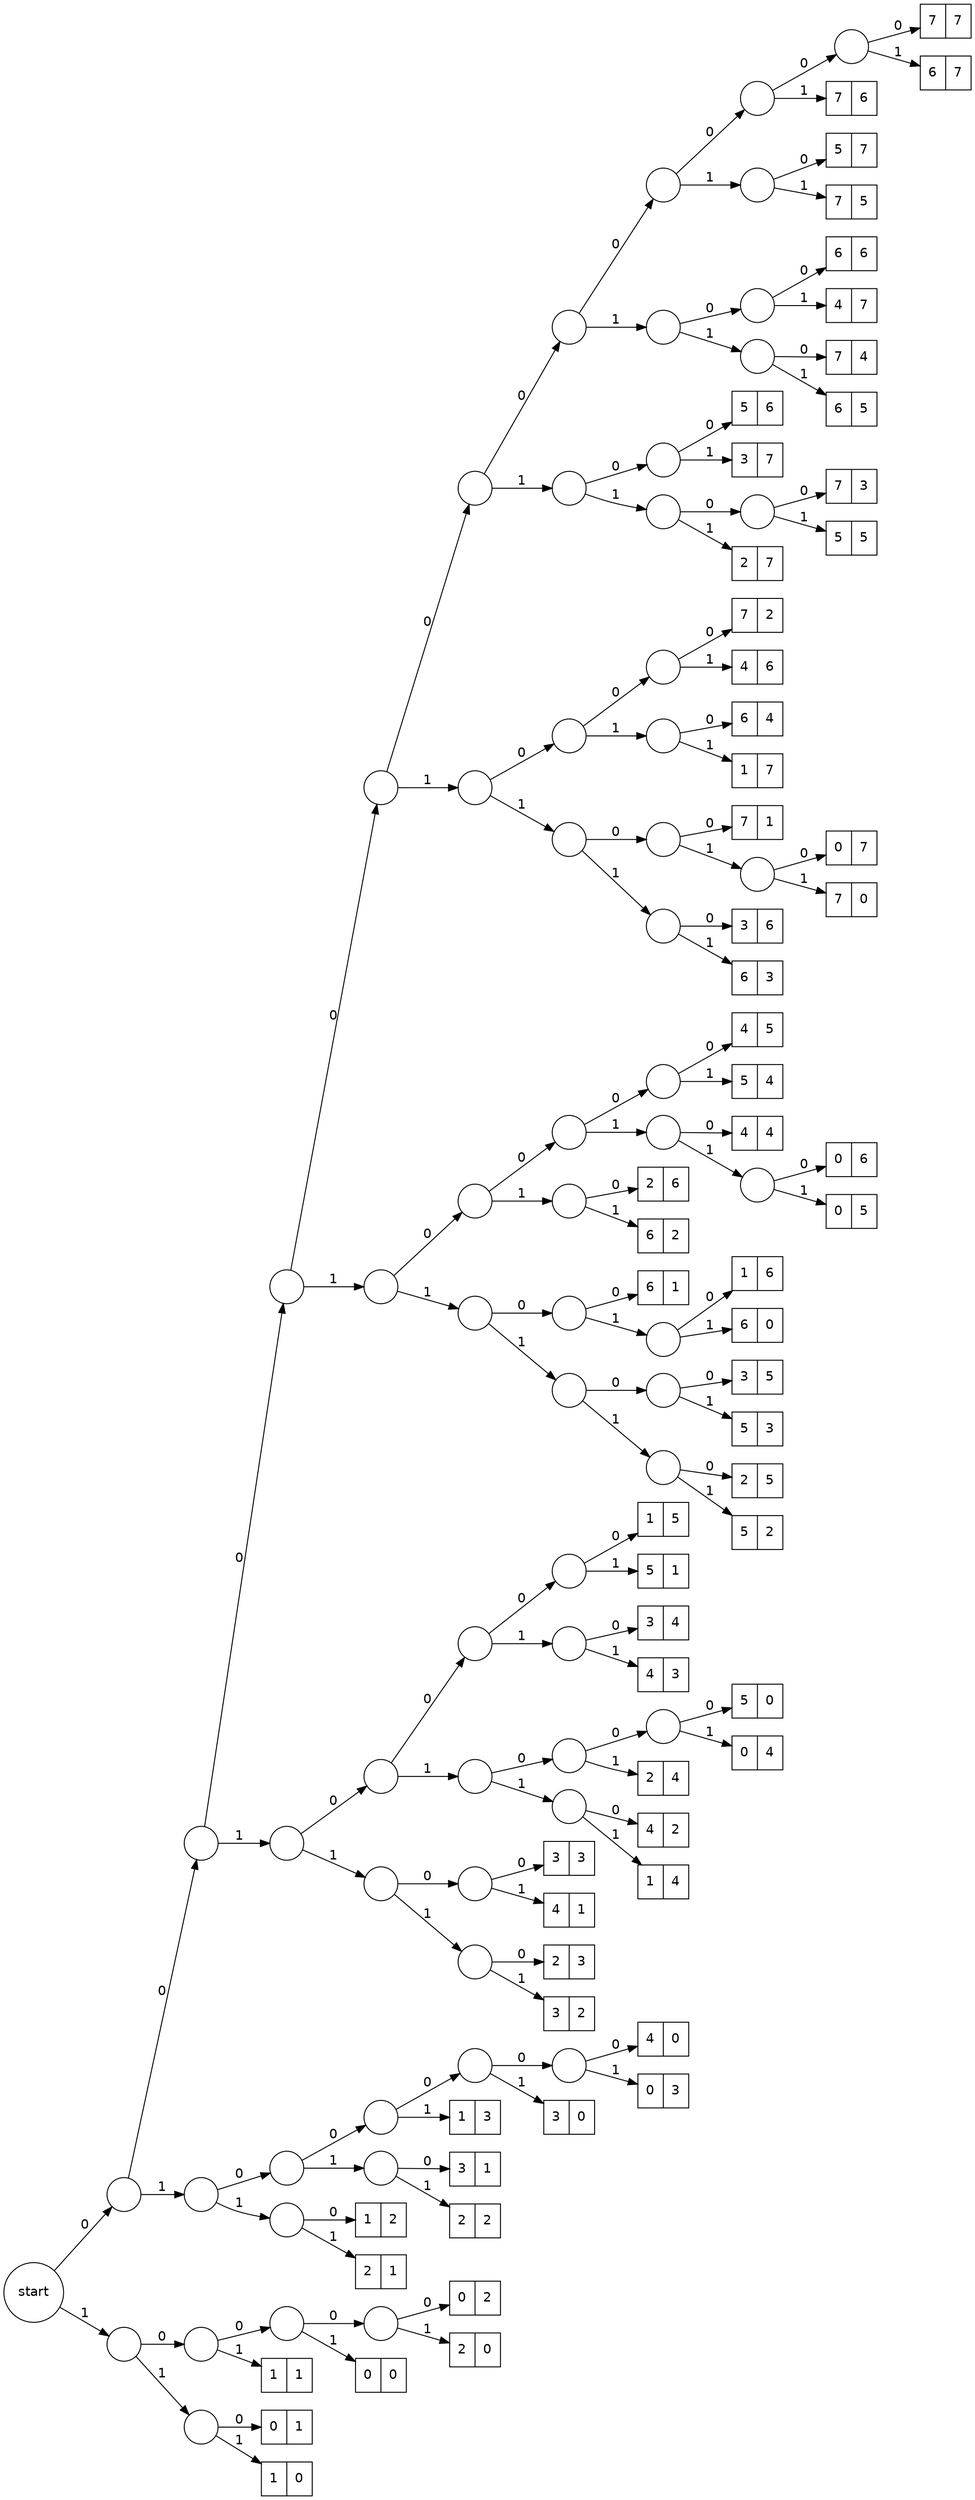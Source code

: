 digraph huffman {
  node [fontname="DejaVuSans"];
  edge [fontname="DejaVuSans"];
  margin = "0";
  rankdir = "LR";

  start [shape=circle,label="start"];
  start -> n0 [label="0"];
  start -> n1 [label="1"];
  n0 [shape=circle,label=""];
  n0 -> n00 [label="0"];
  n0 -> n01 [label="1"];
  n00 [shape=circle,label=""];
  n00 -> n000 [label="0"];
  n00 -> n001 [label="1"];
  n000 [shape=circle,label=""];
  n000 -> n0000 [label="0"];
  n000 -> n0001 [label="1"];
  n0000 [shape=circle,label=""];
  n0000 -> n00000 [label="0"];
  n0000 -> n00001 [label="1"];
  n00000 [shape=circle,label=""];
  n00000 -> n000000 [label="0"];
  n00000 -> n000001 [label="1"];
  n000000 [shape=circle,label=""];
  n000000 -> n0000000 [label="0"];
  n000000 -> n0000001 [label="1"];
  n0000000 [shape=circle,label=""];
  n0000000 -> n00000000 [label="0"];
  n0000000 -> n00000001 [label="1"];
  n00000000 [shape=circle,label=""];
  n00000000 -> n000000000 [label="0"];
  n00000000 -> n000000001 [label="1"];
  n000000000 [shape=circle,label=""];
  n000000000 -> n0000000000 [label="0"];
  n000000000 -> n0000000001 [label="1"];
  n0000000000 [shape=record,label="{7|7}"];
  n0000000001 [shape=record,label="{6|7}"];
  n000000001 [shape=record,label="{7|6}"];
  n00000001 [shape=circle,label=""];
  n00000001 -> n000000010 [label="0"];
  n00000001 -> n000000011 [label="1"];
  n000000010 [shape=record,label="{5|7}"];
  n000000011 [shape=record,label="{7|5}"];
  n0000001 [shape=circle,label=""];
  n0000001 -> n00000010 [label="0"];
  n0000001 -> n00000011 [label="1"];
  n00000010 [shape=circle,label=""];
  n00000010 -> n000000100 [label="0"];
  n00000010 -> n000000101 [label="1"];
  n000000100 [shape=record,label="{6|6}"];
  n000000101 [shape=record,label="{4|7}"];
  n00000011 [shape=circle,label=""];
  n00000011 -> n000000110 [label="0"];
  n00000011 -> n000000111 [label="1"];
  n000000110 [shape=record,label="{7|4}"];
  n000000111 [shape=record,label="{6|5}"];
  n000001 [shape=circle,label=""];
  n000001 -> n0000010 [label="0"];
  n000001 -> n0000011 [label="1"];
  n0000010 [shape=circle,label=""];
  n0000010 -> n00000100 [label="0"];
  n0000010 -> n00000101 [label="1"];
  n00000100 [shape=record,label="{5|6}"];
  n00000101 [shape=record,label="{3|7}"];
  n0000011 [shape=circle,label=""];
  n0000011 -> n00000110 [label="0"];
  n0000011 -> n00000111 [label="1"];
  n00000110 [shape=circle,label=""];
  n00000110 -> n000001100 [label="0"];
  n00000110 -> n000001101 [label="1"];
  n000001100 [shape=record,label="{7|3}"];
  n000001101 [shape=record,label="{5|5}"];
  n00000111 [shape=record,label="{2|7}"];
  n00001 [shape=circle,label=""];
  n00001 -> n000010 [label="0"];
  n00001 -> n000011 [label="1"];
  n000010 [shape=circle,label=""];
  n000010 -> n0000100 [label="0"];
  n000010 -> n0000101 [label="1"];
  n0000100 [shape=circle,label=""];
  n0000100 -> n00001000 [label="0"];
  n0000100 -> n00001001 [label="1"];
  n00001000 [shape=record,label="{7|2}"];
  n00001001 [shape=record,label="{4|6}"];
  n0000101 [shape=circle,label=""];
  n0000101 -> n00001010 [label="0"];
  n0000101 -> n00001011 [label="1"];
  n00001010 [shape=record,label="{6|4}"];
  n00001011 [shape=record,label="{1|7}"];
  n000011 [shape=circle,label=""];
  n000011 -> n0000110 [label="0"];
  n000011 -> n0000111 [label="1"];
  n0000110 [shape=circle,label=""];
  n0000110 -> n00001100 [label="0"];
  n0000110 -> n00001101 [label="1"];
  n00001100 [shape=record,label="{7|1}"];
  n00001101 [shape=circle,label=""];
  n00001101 -> n000011010 [label="0"];
  n00001101 -> n000011011 [label="1"];
  n000011010 [shape=record,label="{0|7}"];
  n000011011 [shape=record,label="{7|0}"];
  n0000111 [shape=circle,label=""];
  n0000111 -> n00001110 [label="0"];
  n0000111 -> n00001111 [label="1"];
  n00001110 [shape=record,label="{3|6}"];
  n00001111 [shape=record,label="{6|3}"];
  n0001 [shape=circle,label=""];
  n0001 -> n00010 [label="0"];
  n0001 -> n00011 [label="1"];
  n00010 [shape=circle,label=""];
  n00010 -> n000100 [label="0"];
  n00010 -> n000101 [label="1"];
  n000100 [shape=circle,label=""];
  n000100 -> n0001000 [label="0"];
  n000100 -> n0001001 [label="1"];
  n0001000 [shape=circle,label=""];
  n0001000 -> n00010000 [label="0"];
  n0001000 -> n00010001 [label="1"];
  n00010000 [shape=record,label="{4|5}"];
  n00010001 [shape=record,label="{5|4}"];
  n0001001 [shape=circle,label=""];
  n0001001 -> n00010010 [label="0"];
  n0001001 -> n00010011 [label="1"];
  n00010010 [shape=record,label="{4|4}"];
  n00010011 [shape=circle,label=""];
  n00010011 -> n000100110 [label="0"];
  n00010011 -> n000100111 [label="1"];
  n000100110 [shape=record,label="{0|6}"];
  n000100111 [shape=record,label="{0|5}"];
  n000101 [shape=circle,label=""];
  n000101 -> n0001010 [label="0"];
  n000101 -> n0001011 [label="1"];
  n0001010 [shape=record,label="{2|6}"];
  n0001011 [shape=record,label="{6|2}"];
  n00011 [shape=circle,label=""];
  n00011 -> n000110 [label="0"];
  n00011 -> n000111 [label="1"];
  n000110 [shape=circle,label=""];
  n000110 -> n0001100 [label="0"];
  n000110 -> n0001101 [label="1"];
  n0001100 [shape=record,label="{6|1}"];
  n0001101 [shape=circle,label=""];
  n0001101 -> n00011010 [label="0"];
  n0001101 -> n00011011 [label="1"];
  n00011010 [shape=record,label="{1|6}"];
  n00011011 [shape=record,label="{6|0}"];
  n000111 [shape=circle,label=""];
  n000111 -> n0001110 [label="0"];
  n000111 -> n0001111 [label="1"];
  n0001110 [shape=circle,label=""];
  n0001110 -> n00011100 [label="0"];
  n0001110 -> n00011101 [label="1"];
  n00011100 [shape=record,label="{3|5}"];
  n00011101 [shape=record,label="{5|3}"];
  n0001111 [shape=circle,label=""];
  n0001111 -> n00011110 [label="0"];
  n0001111 -> n00011111 [label="1"];
  n00011110 [shape=record,label="{2|5}"];
  n00011111 [shape=record,label="{5|2}"];
  n001 [shape=circle,label=""];
  n001 -> n0010 [label="0"];
  n001 -> n0011 [label="1"];
  n0010 [shape=circle,label=""];
  n0010 -> n00100 [label="0"];
  n0010 -> n00101 [label="1"];
  n00100 [shape=circle,label=""];
  n00100 -> n001000 [label="0"];
  n00100 -> n001001 [label="1"];
  n001000 [shape=circle,label=""];
  n001000 -> n0010000 [label="0"];
  n001000 -> n0010001 [label="1"];
  n0010000 [shape=record,label="{1|5}"];
  n0010001 [shape=record,label="{5|1}"];
  n001001 [shape=circle,label=""];
  n001001 -> n0010010 [label="0"];
  n001001 -> n0010011 [label="1"];
  n0010010 [shape=record,label="{3|4}"];
  n0010011 [shape=record,label="{4|3}"];
  n00101 [shape=circle,label=""];
  n00101 -> n001010 [label="0"];
  n00101 -> n001011 [label="1"];
  n001010 [shape=circle,label=""];
  n001010 -> n0010100 [label="0"];
  n001010 -> n0010101 [label="1"];
  n0010100 [shape=circle,label=""];
  n0010100 -> n00101000 [label="0"];
  n0010100 -> n00101001 [label="1"];
  n00101000 [shape=record,label="{5|0}"];
  n00101001 [shape=record,label="{0|4}"];
  n0010101 [shape=record,label="{2|4}"];
  n001011 [shape=circle,label=""];
  n001011 -> n0010110 [label="0"];
  n001011 -> n0010111 [label="1"];
  n0010110 [shape=record,label="{4|2}"];
  n0010111 [shape=record,label="{1|4}"];
  n0011 [shape=circle,label=""];
  n0011 -> n00110 [label="0"];
  n0011 -> n00111 [label="1"];
  n00110 [shape=circle,label=""];
  n00110 -> n001100 [label="0"];
  n00110 -> n001101 [label="1"];
  n001100 [shape=record,label="{3|3}"];
  n001101 [shape=record,label="{4|1}"];
  n00111 [shape=circle,label=""];
  n00111 -> n001110 [label="0"];
  n00111 -> n001111 [label="1"];
  n001110 [shape=record,label="{2|3}"];
  n001111 [shape=record,label="{3|2}"];
  n01 [shape=circle,label=""];
  n01 -> n010 [label="0"];
  n01 -> n011 [label="1"];
  n010 [shape=circle,label=""];
  n010 -> n0100 [label="0"];
  n010 -> n0101 [label="1"];
  n0100 [shape=circle,label=""];
  n0100 -> n01000 [label="0"];
  n0100 -> n01001 [label="1"];
  n01000 [shape=circle,label=""];
  n01000 -> n010000 [label="0"];
  n01000 -> n010001 [label="1"];
  n010000 [shape=circle,label=""];
  n010000 -> n0100000 [label="0"];
  n010000 -> n0100001 [label="1"];
  n0100000 [shape=record,label="{4|0}"];
  n0100001 [shape=record,label="{0|3}"];
  n010001 [shape=record,label="{3|0}"];
  n01001 [shape=record,label="{1|3}"];
  n0101 [shape=circle,label=""];
  n0101 -> n01010 [label="0"];
  n0101 -> n01011 [label="1"];
  n01010 [shape=record,label="{3|1}"];
  n01011 [shape=record,label="{2|2}"];
  n011 [shape=circle,label=""];
  n011 -> n0110 [label="0"];
  n011 -> n0111 [label="1"];
  n0110 [shape=record,label="{1|2}"];
  n0111 [shape=record,label="{2|1}"];
  n1 [shape=circle,label=""];
  n1 -> n10 [label="0"];
  n1 -> n11 [label="1"];
  n10 [shape=circle,label=""];
  n10 -> n100 [label="0"];
  n10 -> n101 [label="1"];
  n100 [shape=circle,label=""];
  n100 -> n1000 [label="0"];
  n100 -> n1001 [label="1"];
  n1000 [shape=circle,label=""];
  n1000 -> n10000 [label="0"];
  n1000 -> n10001 [label="1"];
  n10000 [shape=record,label="{0|2}"];
  n10001 [shape=record,label="{2|0}"];
  n1001 [shape=record,label="{0|0}"];
  n101 [shape=record,label="{1|1}"];
  n11 [shape=circle,label=""];
  n11 -> n110 [label="0"];
  n11 -> n111 [label="1"];
  n110 [shape=record,label="{0|1}"];
  n111 [shape=record,label="{1|0}"];
}
